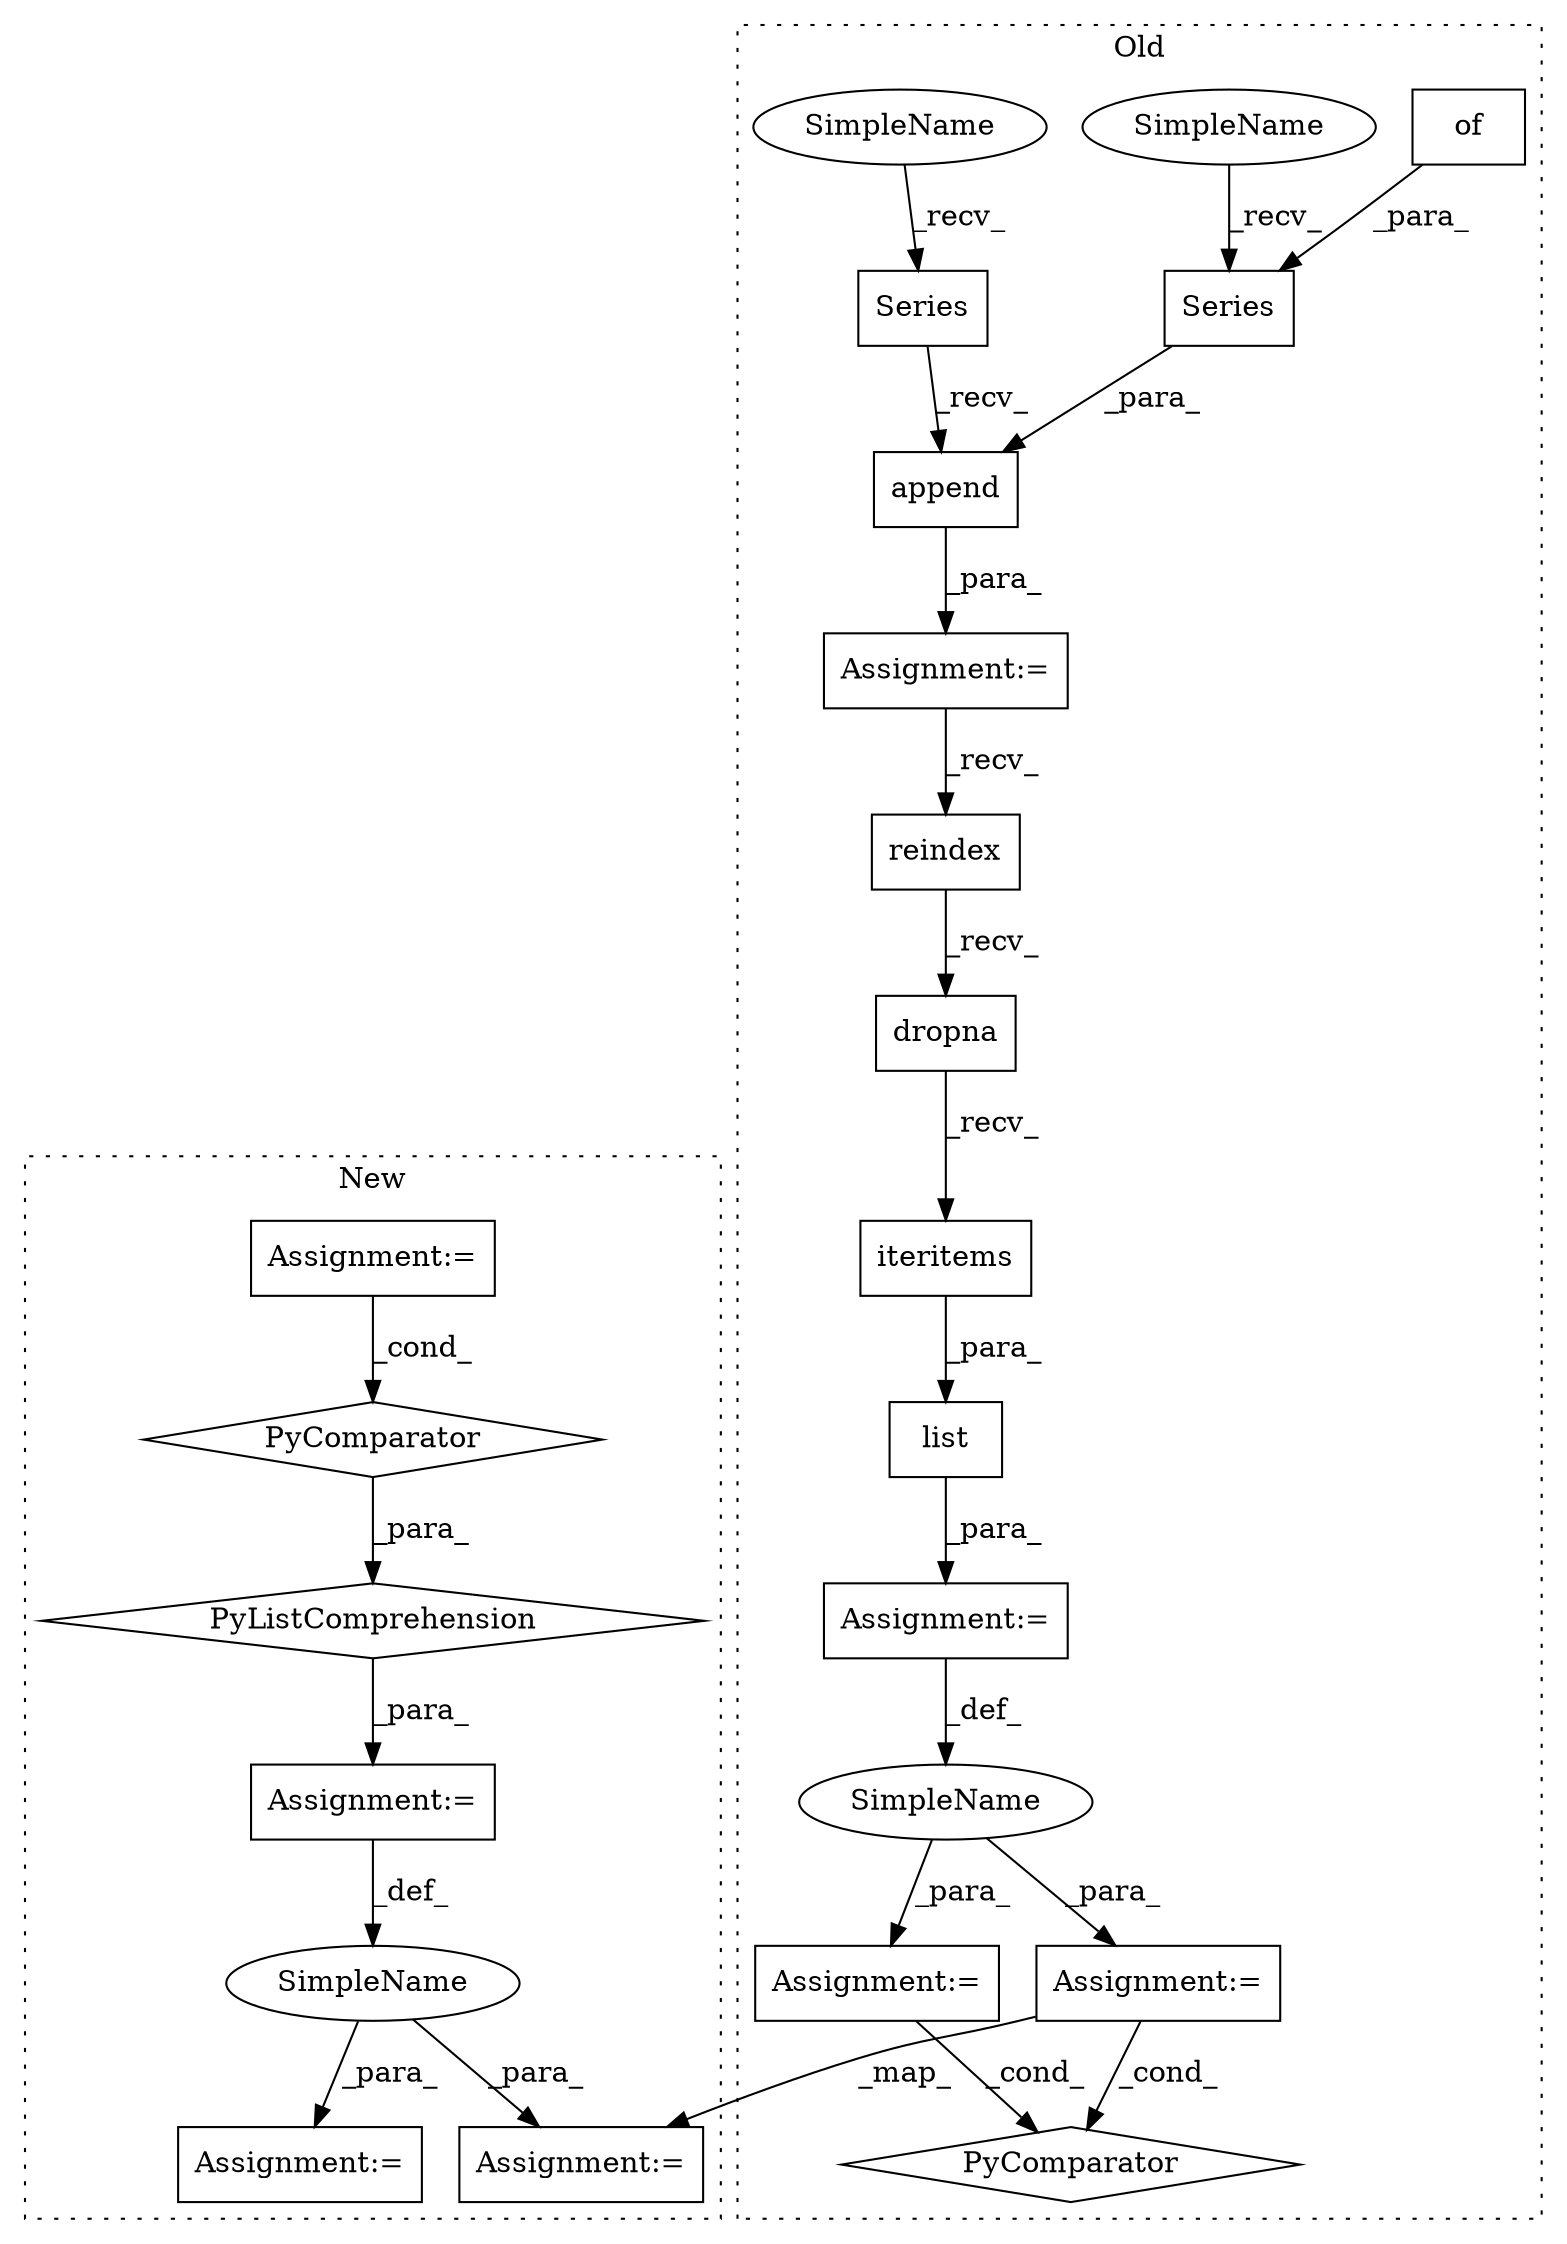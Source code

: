 digraph G {
subgraph cluster0 {
1 [label="iteritems" a="32" s="3430" l="11" shape="box"];
6 [label="Assignment:=" a="7" s="3808" l="26" shape="box"];
7 [label="PyComparator" a="113" s="3808" l="26" shape="diamond"];
8 [label="reindex" a="32" s="3406,3419" l="8,1" shape="box"];
9 [label="list" a="32" s="3394,3441" l="5,1" shape="box"];
10 [label="Series" a="32" s="2739,2903" l="7,1" shape="box"];
11 [label="dropna" a="32" s="3421" l="8" shape="box"];
13 [label="Assignment:=" a="7" s="3393" l="1" shape="box"];
14 [label="SimpleName" a="42" s="3387" l="6" shape="ellipse"];
15 [label="Assignment:=" a="7" s="3567" l="26" shape="box"];
18 [label="Series" a="32" s="3132,3245" l="7,1" shape="box"];
19 [label="of" a="32" s="3143,3244" l="3,1" shape="box"];
20 [label="Assignment:=" a="7" s="3110" l="1" shape="box"];
21 [label="append" a="32" s="3118,3246" l="7,1" shape="box"];
22 [label="SimpleName" a="42" s="3125" l="6" shape="ellipse"];
23 [label="SimpleName" a="42" s="2732" l="6" shape="ellipse"];
label = "Old";
style="dotted";
}
subgraph cluster1 {
2 [label="PyListComprehension" a="109" s="3579" l="139" shape="diamond"];
3 [label="Assignment:=" a="7" s="3668" l="37" shape="box"];
4 [label="Assignment:=" a="7" s="3849" l="26" shape="box"];
5 [label="PyComparator" a="113" s="3668" l="37" shape="diamond"];
12 [label="Assignment:=" a="7" s="3562" l="17" shape="box"];
16 [label="Assignment:=" a="7" s="4107" l="26" shape="box"];
17 [label="SimpleName" a="42" s="3556" l="6" shape="ellipse"];
label = "New";
style="dotted";
}
1 -> 9 [label="_para_"];
2 -> 12 [label="_para_"];
3 -> 5 [label="_cond_"];
5 -> 2 [label="_para_"];
6 -> 7 [label="_cond_"];
8 -> 11 [label="_recv_"];
9 -> 13 [label="_para_"];
10 -> 21 [label="_recv_"];
11 -> 1 [label="_recv_"];
12 -> 17 [label="_def_"];
13 -> 14 [label="_def_"];
14 -> 15 [label="_para_"];
14 -> 6 [label="_para_"];
15 -> 7 [label="_cond_"];
15 -> 16 [label="_map_"];
17 -> 4 [label="_para_"];
17 -> 16 [label="_para_"];
18 -> 21 [label="_para_"];
19 -> 18 [label="_para_"];
20 -> 8 [label="_recv_"];
21 -> 20 [label="_para_"];
22 -> 18 [label="_recv_"];
23 -> 10 [label="_recv_"];
}